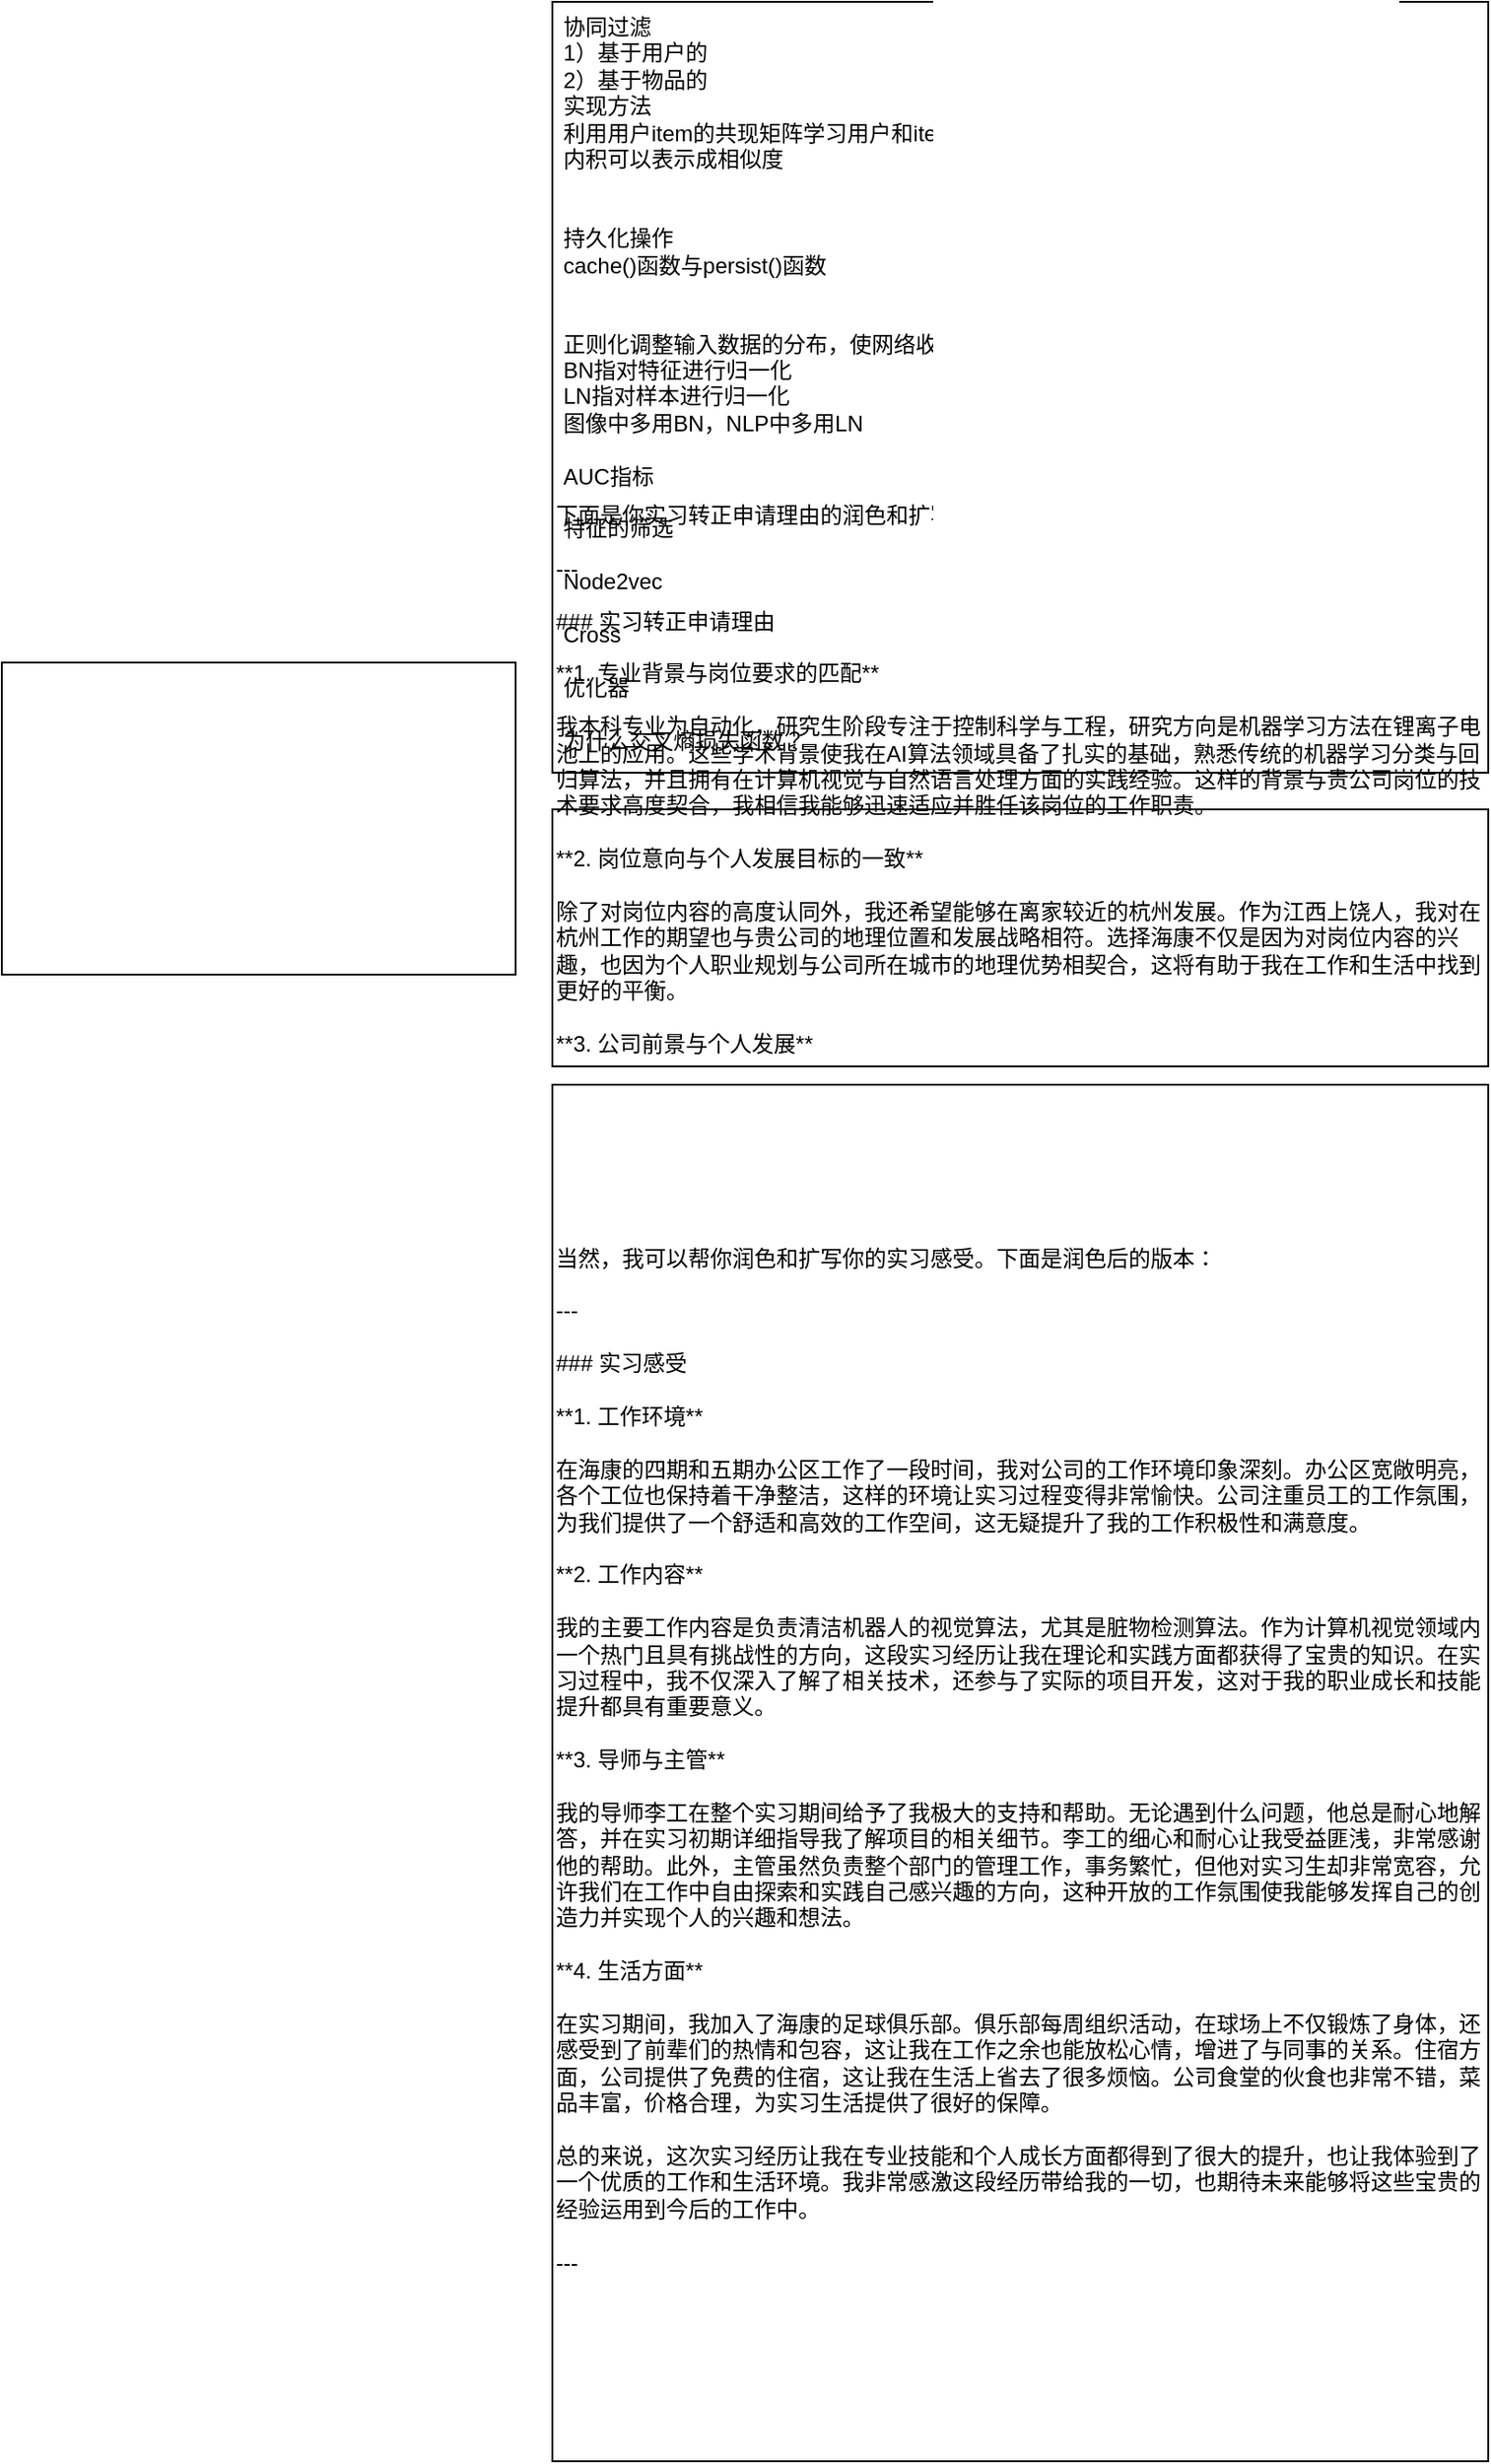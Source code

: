 <mxfile version="24.7.7">
  <diagram name="第 1 页" id="iWVoZDMzAQuaJpYY_TNt">
    <mxGraphModel dx="1853" dy="1029" grid="1" gridSize="10" guides="1" tooltips="1" connect="1" arrows="1" fold="1" page="0" pageScale="1" pageWidth="827" pageHeight="1169" math="0" shadow="0">
      <root>
        <mxCell id="0" />
        <mxCell id="1" parent="0" />
        <mxCell id="mPcpz4siuyIrg-kaVJwC-1" value="协同过滤&lt;div&gt;1）基于用户的&lt;/div&gt;&lt;div&gt;2）基于物品的&lt;/div&gt;&lt;div&gt;实现方法&lt;/div&gt;&lt;div&gt;利用用户item的共现矩阵学习用户和item的表示&lt;/div&gt;&lt;div&gt;内积可以表示成相似度&lt;/div&gt;&lt;div&gt;&lt;br&gt;&lt;/div&gt;&lt;div&gt;&lt;br&gt;&lt;/div&gt;&lt;div&gt;持久化操作&lt;/div&gt;&lt;div&gt;cache()函数与persist()函数&lt;/div&gt;&lt;div&gt;&lt;br&gt;&lt;/div&gt;&lt;div&gt;&lt;br&gt;&lt;/div&gt;&lt;div&gt;正则化调整输入数据的分布，使网络收敛更稳定&lt;/div&gt;&lt;div&gt;BN指对特征进行归一化&lt;/div&gt;&lt;div&gt;LN指对样本进行归一化&lt;/div&gt;&lt;div&gt;图像中多用BN，NLP中多用LN&lt;/div&gt;&lt;div&gt;&lt;br&gt;&lt;/div&gt;&lt;div&gt;AUC指标&lt;/div&gt;&lt;div&gt;&lt;br&gt;&lt;/div&gt;&lt;div&gt;特征的筛选&lt;/div&gt;&lt;div&gt;&lt;br&gt;&lt;/div&gt;&lt;div&gt;Node2vec&lt;/div&gt;&lt;div&gt;&lt;br&gt;&lt;/div&gt;&lt;div&gt;Cross&lt;/div&gt;&lt;div&gt;&lt;br&gt;&lt;/div&gt;&lt;div&gt;优化器&lt;/div&gt;&lt;div&gt;&lt;br&gt;&lt;/div&gt;&lt;div&gt;为什么交叉熵损失函数？&lt;/div&gt;" style="rounded=0;whiteSpace=wrap;html=1;align=left;verticalAlign=top;spacingLeft=4;" parent="1" vertex="1">
          <mxGeometry x="-30" y="-20" width="510" height="420" as="geometry" />
        </mxCell>
        <mxCell id="rIpiguzm-pUeTe3Zb9X0-1" value="&lt;div&gt;&lt;div&gt;下面是你实习转正申请理由的润色和扩写版本：&lt;/div&gt;&lt;div&gt;&lt;br&gt;&lt;/div&gt;&lt;div&gt;---&lt;/div&gt;&lt;div&gt;&lt;br&gt;&lt;/div&gt;&lt;div&gt;### 实习转正申请理由&lt;/div&gt;&lt;div&gt;&lt;br&gt;&lt;/div&gt;&lt;div&gt;**1. 专业背景与岗位要求的匹配**&lt;/div&gt;&lt;div&gt;&lt;br&gt;&lt;/div&gt;&lt;div&gt;我本科专业为自动化，研究生阶段专注于控制科学与工程，研究方向是机器学习方法在锂离子电池上的应用。这些学术背景使我在AI算法领域具备了扎实的基础，熟悉传统的机器学习分类与回归算法，并且拥有在计算机视觉与自然语言处理方面的实践经验。这样的背景与贵公司岗位的技术要求高度契合，我相信我能够迅速适应并胜任该岗位的工作职责。&lt;/div&gt;&lt;div&gt;&lt;br&gt;&lt;/div&gt;&lt;div&gt;**2. 岗位意向与个人发展目标的一致**&lt;/div&gt;&lt;div&gt;&lt;br&gt;&lt;/div&gt;&lt;div&gt;除了对岗位内容的高度认同外，我还希望能够在离家较近的杭州发展。作为江西上饶人，我对在杭州工作的期望也与贵公司的地理位置和发展战略相符。选择海康不仅是因为对岗位内容的兴趣，也因为个人职业规划与公司所在城市的地理优势相契合，这将有助于我在工作和生活中找到更好的平衡。&lt;/div&gt;&lt;div&gt;&lt;br&gt;&lt;/div&gt;&lt;div&gt;**3. 公司前景与个人发展**&lt;/div&gt;&lt;div&gt;&lt;br&gt;&lt;/div&gt;&lt;div&gt;海康威视的行业前景非常广阔，作为一家上市公司，萤石在行业中的潜力也非常大。我希望能够在这样一个充满活力和发展机会的公司中继续成长，与公司一同进步。海康威视不仅提供了先进的技术平台，还营造了良好的企业文化，这些都使我相信在这里能够实现自己的职业目标，并为公司的发展贡献自己的力量。&lt;/div&gt;&lt;div&gt;&lt;br&gt;&lt;/div&gt;&lt;div&gt;综合以上几点，我相信自己具备了成为正式员工的能力和潜力。我期待能够继续在海康威视这一优秀的平台上施展才华，实现个人与公司的共同成长。感谢您对我申请的考虑，期待您的积极回复。&lt;/div&gt;&lt;div&gt;&lt;br&gt;&lt;/div&gt;&lt;div&gt;---&lt;/div&gt;&lt;/div&gt;&lt;div&gt;&lt;br&gt;&lt;/div&gt;" style="rounded=0;whiteSpace=wrap;html=1;align=left;" parent="1" vertex="1">
          <mxGeometry x="-30" y="420" width="510" height="140" as="geometry" />
        </mxCell>
        <mxCell id="rIpiguzm-pUeTe3Zb9X0-2" value="&lt;div&gt;&lt;div&gt;当然，我可以帮你润色和扩写你的实习感受。下面是润色后的版本：&lt;/div&gt;&lt;div&gt;&lt;br&gt;&lt;/div&gt;&lt;div&gt;---&lt;/div&gt;&lt;div&gt;&lt;br&gt;&lt;/div&gt;&lt;div&gt;### 实习感受&lt;/div&gt;&lt;div&gt;&lt;br&gt;&lt;/div&gt;&lt;div&gt;**1. 工作环境**&lt;/div&gt;&lt;div&gt;&lt;br&gt;&lt;/div&gt;&lt;div&gt;在海康的四期和五期办公区工作了一段时间，我对公司的工作环境印象深刻。办公区宽敞明亮，各个工位也保持着干净整洁，这样的环境让实习过程变得非常愉快。公司注重员工的工作氛围，为我们提供了一个舒适和高效的工作空间，这无疑提升了我的工作积极性和满意度。&lt;/div&gt;&lt;div&gt;&lt;br&gt;&lt;/div&gt;&lt;div&gt;**2. 工作内容**&lt;/div&gt;&lt;div&gt;&lt;br&gt;&lt;/div&gt;&lt;div&gt;我的主要工作内容是负责清洁机器人的视觉算法，尤其是脏物检测算法。作为计算机视觉领域内一个热门且具有挑战性的方向，这段实习经历让我在理论和实践方面都获得了宝贵的知识。在实习过程中，我不仅深入了解了相关技术，还参与了实际的项目开发，这对于我的职业成长和技能提升都具有重要意义。&lt;/div&gt;&lt;div&gt;&lt;br&gt;&lt;/div&gt;&lt;div&gt;**3. 导师与主管**&lt;/div&gt;&lt;div&gt;&lt;br&gt;&lt;/div&gt;&lt;div&gt;我的导师李工在整个实习期间给予了我极大的支持和帮助。无论遇到什么问题，他总是耐心地解答，并在实习初期详细指导我了解项目的相关细节。李工的细心和耐心让我受益匪浅，非常感谢他的帮助。此外，主管虽然负责整个部门的管理工作，事务繁忙，但他对实习生却非常宽容，允许我们在工作中自由探索和实践自己感兴趣的方向，这种开放的工作氛围使我能够发挥自己的创造力并实现个人的兴趣和想法。&lt;/div&gt;&lt;div&gt;&lt;br&gt;&lt;/div&gt;&lt;div&gt;**4. 生活方面**&lt;/div&gt;&lt;div&gt;&lt;br&gt;&lt;/div&gt;&lt;div&gt;在实习期间，我加入了海康的足球俱乐部。俱乐部每周组织活动，在球场上不仅锻炼了身体，还感受到了前辈们的热情和包容，这让我在工作之余也能放松心情，增进了与同事的关系。住宿方面，公司提供了免费的住宿，这让我在生活上省去了很多烦恼。公司食堂的伙食也非常不错，菜品丰富，价格合理，为实习生活提供了很好的保障。&lt;/div&gt;&lt;div&gt;&lt;br&gt;&lt;/div&gt;&lt;div&gt;总的来说，这次实习经历让我在专业技能和个人成长方面都得到了很大的提升，也让我体验到了一个优质的工作和生活环境。我非常感激这段经历带给我的一切，也期待未来能够将这些宝贵的经验运用到今后的工作中。&lt;/div&gt;&lt;div&gt;&lt;br&gt;&lt;/div&gt;&lt;div&gt;---&lt;/div&gt;&lt;/div&gt;&lt;div&gt;&lt;br&gt;&lt;/div&gt;" style="rounded=0;whiteSpace=wrap;html=1;align=left;" parent="1" vertex="1">
          <mxGeometry x="-30" y="570" width="510" height="750" as="geometry" />
        </mxCell>
        <mxCell id="JLGJQXEujq7T42Uvh9dA-1" value="" style="rounded=0;whiteSpace=wrap;html=1;" vertex="1" parent="1">
          <mxGeometry x="-330" y="340" width="280" height="170" as="geometry" />
        </mxCell>
      </root>
    </mxGraphModel>
  </diagram>
</mxfile>
